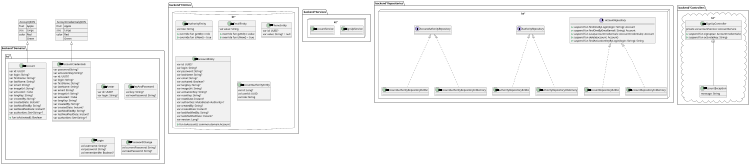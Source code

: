 @startuml
'https://plantuml.com/class-diagram
scale 750 width


package backend"Domains.kt" <<Folder>> {
  class Account{
    var id: UUID?
    var login: String?
    var firstName: String?
    var lastName: String?
    var email: String?
    var imageUrl: String?
    var activated = false
    var langKey: String?
    var createdBy: String?
    var createdDate: Instant?
    var lastModifiedBy: String?
    var lastModifiedDate: Instant?
    var authorities: Set<String>?
    + fun isActivated(): Boolean
  }

  class AccountCredentials{
    var password:String?
    var activationKey:String?
        var id: UUID?
        var login: String?
        var firstName: String?
        var lastName: String?
        var email: String?
        var imageUrl: String?
        var activated = false
        var langKey: String?
        var createdBy: String?
        var createdDate: Instant?
        var lastModifiedBy: String?
        var lastModifiedDate: Instant?
        var authorities: Set<String>?
  }
  class Avatar{
    var id: UUID?
    var login: String?
  }

  class KeyAndPassword{
    val key: String?
    val newPassword: String?
  }

  class Login{
   val username: String?
   val password: String?
   val rememberMe: Boolean?
  }

  class PasswordChange{
   val currentPassword: String?
   val newPassword: String?
  }
}
json AccountJSON {
   "fruit":"Apple",
   "size":"Large",
   "color": ["Red", "Green"]
}
AccountJSON  <|-- Account
json AccountCredentialsJSON {
   "fruit":"Apple",
   "size":"Large",
   "color": ["Red", "Green"]
}
AccountCredentialsJSON  <|-- AccountCredentials


package backend"Services.kt" <<Node>> {
    class SignUpService
    class AccountService
}

package backend"Repositories.kt" <<Node>>{
  interface AccountRepository{
    + suspend fun findOneByLogin(login: String): Account
    + suspend fun findOneByEmail(email: String): Account
    + suspend fun save(accountCredentials: AccountCredentials): Account
    + suspend fun delete(account: Account)
    + suspend fun findActivationKeyByLogin(login: String): String
  }

  interface AuthorityRepository
  interface AccountAuthorityRepository

  class AccountRepositoryR2dbc implements AccountRepository
  class AccountRepositoryInMemory implements AccountRepository
  class AuthorityRepositoryR2dbc implements AuthorityRepository
  class AuthorityRepositoryInMemory implements AuthorityRepository
  class AccountAuthorityRepositoryR2dbc implements AccountAuthorityRepository
  class AccountAuthorityRepositoryInMemory implements AccountAuthorityRepository


'  extends
'  AccountRepository <|-- AccountRepositoryR2dbc

}


package backend"Entities.kt" <<Database>> {

  class AuthorityEntity{
    val role: String
    + override fun getId() = role
    + override fun isNew() = true
  }

  class EmailEntity{
    val value: String
    + override fun getId() = value
    + override fun isNew() = true
  }

  class PhoneEntity{
      var id: UUID?
      var value: String? = null
  }

  class AccountEntity{
    var id: UUID?
    var login: String?
    var password: String?
    var lastName: String?
    var email: String?
    var activated: Boolean?
    var langKey: String?
    var imageUrl: String?
    var activationKey: String?
    var resetKey: String?
    var resetDate: Instant?
    var authorities: MutableSet<Authority>?
    var createdBy: String?
    var createdDate: Instant?
    var lastModifiedBy: String?
    var lastModifiedDate: Instant?
    var version: Long?
    + fun toAccount(): common.domain.Account
  }

  class AccountAuthorityEntity{
      var id: Long?
      val userId: UUID
      val role: String
  }

}


package backend"Controllers.kt" <<Cloud>> {

  class SignUpController{
    private val accountService: AccountService
    + suspend fun signup(ac: AccountCredentials)
    + suspend fun activate(key: String)
  }

  class AccountException{
    message: String
  }
'  inner
  SignUpController +-- AccountException
}

@enduml